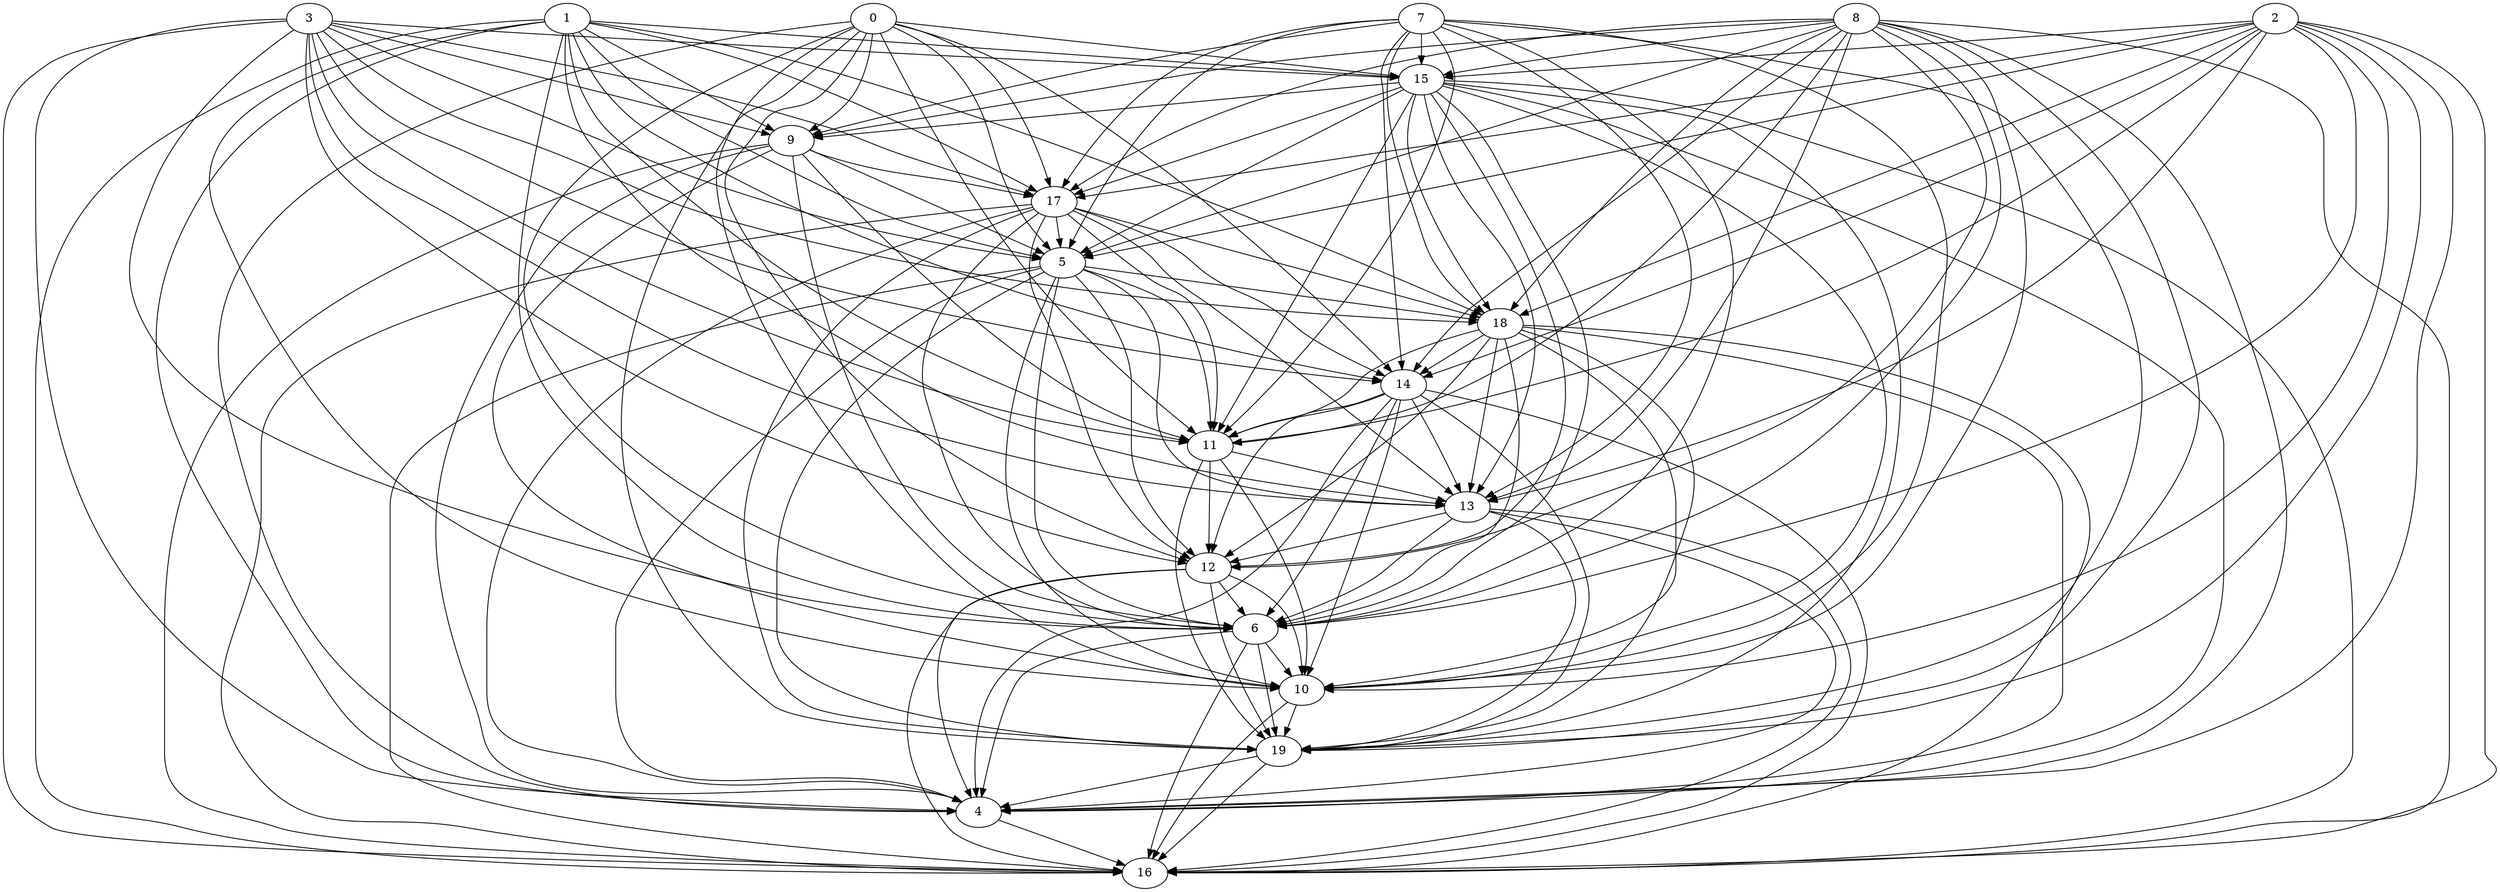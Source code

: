 digraph {
	"11" ["Weight"=153];
	"12" ["Weight"=329];
	"13" ["Weight"=826];
	"14" ["Weight"=168];
	"15" ["Weight"=502];
	"16" ["Weight"=760];
	"17" ["Weight"=344];
	"18" ["Weight"=279];
	"19" ["Weight"=461];
	"0" ["Weight"=828];
	"1" ["Weight"=138];
	"2" ["Weight"=941];
	"3" ["Weight"=928];
	"4" ["Weight"=145];
	"5" ["Weight"=131];
	"6" ["Weight"=585];
	"7" ["Weight"=790];
	"8" ["Weight"=380];
	"9" ["Weight"=872];
	"10" ["Weight"=614];
	"8" -> "9" ["Weight"=256];
	"0" -> "4" ["Weight"=592];
	"0" -> "5" ["Weight"=789];
	"0" -> "6" ["Weight"=511];
	"0" -> "9" ["Weight"=985];
	"19" -> "4" ["Weight"=582];
	"1" -> "10" ["Weight"=982];
	"1" -> "11" ["Weight"=537];
	"12" -> "16" ["Weight"=162];
	"1" -> "13" ["Weight"=230];
	"1" -> "14" ["Weight"=752];
	"5" -> "10" ["Weight"=888];
	"1" -> "15" ["Weight"=734];
	"5" -> "11" ["Weight"=224];
	"1" -> "16" ["Weight"=615];
	"5" -> "12" ["Weight"=677];
	"1" -> "17" ["Weight"=718];
	"5" -> "13" ["Weight"=966];
	"12" -> "10" ["Weight"=108];
	"1" -> "18" ["Weight"=902];
	"9" -> "10" ["Weight"=730];
	"9" -> "11" ["Weight"=534];
	"5" -> "16" ["Weight"=293];
	"9" -> "4" ["Weight"=390];
	"5" -> "18" ["Weight"=538];
	"9" -> "5" ["Weight"=904];
	"5" -> "19" ["Weight"=940];
	"9" -> "6" ["Weight"=662];
	"9" -> "16" ["Weight"=857];
	"12" -> "19" ["Weight"=820];
	"9" -> "17" ["Weight"=963];
	"1" -> "4" ["Weight"=923];
	"1" -> "5" ["Weight"=556];
	"1" -> "6" ["Weight"=745];
	"1" -> "9" ["Weight"=809];
	"11" -> "10" ["Weight"=521];
	"12" -> "4" ["Weight"=283];
	"12" -> "6" ["Weight"=165];
	"2" -> "4" ["Weight"=349];
	"2" -> "5" ["Weight"=478];
	"2" -> "6" ["Weight"=487];
	"0" -> "10" ["Weight"=375];
	"0" -> "11" ["Weight"=403];
	"0" -> "12" ["Weight"=380];
	"15" -> "13" ["Weight"=427];
	"13" -> "4" ["Weight"=949];
	"15" -> "12" ["Weight"=242];
	"0" -> "14" ["Weight"=493];
	"15" -> "11" ["Weight"=967];
	"0" -> "15" ["Weight"=603];
	"13" -> "6" ["Weight"=144];
	"15" -> "10" ["Weight"=289];
	"11" -> "13" ["Weight"=611];
	"0" -> "17" ["Weight"=402];
	"11" -> "12" ["Weight"=635];
	"8" -> "10" ["Weight"=538];
	"0" -> "19" ["Weight"=839];
	"8" -> "11" ["Weight"=771];
	"4" -> "16" ["Weight"=156];
	"8" -> "12" ["Weight"=180];
	"8" -> "13" ["Weight"=150];
	"19" -> "16" ["Weight"=687];
	"8" -> "14" ["Weight"=753];
	"15" -> "19" ["Weight"=472];
	"8" -> "15" ["Weight"=354];
	"15" -> "18" ["Weight"=115];
	"8" -> "16" ["Weight"=949];
	"15" -> "17" ["Weight"=944];
	"8" -> "17" ["Weight"=882];
	"15" -> "16" ["Weight"=695];
	"8" -> "18" ["Weight"=206];
	"11" -> "19" ["Weight"=573];
	"8" -> "19" ["Weight"=381];
	"3" -> "4" ["Weight"=224];
	"3" -> "5" ["Weight"=898];
	"3" -> "6" ["Weight"=239];
	"3" -> "9" ["Weight"=204];
	"14" -> "4" ["Weight"=362];
	"14" -> "6" ["Weight"=437];
	"10" -> "19" ["Weight"=588];
	"15" -> "4" ["Weight"=984];
	"18" -> "11" ["Weight"=603];
	"15" -> "5" ["Weight"=867];
	"18" -> "10" ["Weight"=327];
	"14" -> "13" ["Weight"=128];
	"15" -> "6" ["Weight"=542];
	"3" -> "11" ["Weight"=304];
	"10" -> "16" ["Weight"=191];
	"14" -> "12" ["Weight"=857];
	"3" -> "12" ["Weight"=412];
	"14" -> "11" ["Weight"=355];
	"3" -> "13" ["Weight"=320];
	"14" -> "10" ["Weight"=118];
	"15" -> "9" ["Weight"=257];
	"3" -> "14" ["Weight"=577];
	"7" -> "10" ["Weight"=585];
	"3" -> "15" ["Weight"=662];
	"7" -> "11" ["Weight"=779];
	"3" -> "16" ["Weight"=880];
	"18" -> "19" ["Weight"=874];
	"3" -> "17" ["Weight"=814];
	"7" -> "13" ["Weight"=260];
	"3" -> "18" ["Weight"=494];
	"7" -> "14" ["Weight"=443];
	"7" -> "15" ["Weight"=363];
	"18" -> "16" ["Weight"=277];
	"14" -> "19" ["Weight"=236];
	"7" -> "17" ["Weight"=932];
	"18" -> "14" ["Weight"=254];
	"7" -> "18" ["Weight"=182];
	"18" -> "13" ["Weight"=760];
	"5" -> "4" ["Weight"=168];
	"7" -> "19" ["Weight"=722];
	"14" -> "16" ["Weight"=499];
	"18" -> "12" ["Weight"=673];
	"5" -> "6" ["Weight"=973];
	"6" -> "4" ["Weight"=979];
	"17" -> "4" ["Weight"=446];
	"17" -> "5" ["Weight"=586];
	"13" -> "16" ["Weight"=979];
	"17" -> "6" ["Weight"=359];
	"17" -> "12" ["Weight"=582];
	"2" -> "10" ["Weight"=759];
	"17" -> "11" ["Weight"=145];
	"2" -> "11" ["Weight"=168];
	"2" -> "13" ["Weight"=626];
	"13" -> "12" ["Weight"=299];
	"2" -> "14" ["Weight"=985];
	"6" -> "10" ["Weight"=625];
	"2" -> "15" ["Weight"=505];
	"2" -> "16" ["Weight"=584];
	"2" -> "17" ["Weight"=549];
	"2" -> "18" ["Weight"=785];
	"17" -> "19" ["Weight"=364];
	"2" -> "19" ["Weight"=839];
	"17" -> "18" ["Weight"=132];
	"6" -> "16" ["Weight"=190];
	"17" -> "16" ["Weight"=330];
	"13" -> "19" ["Weight"=751];
	"6" -> "19" ["Weight"=757];
	"7" -> "5" ["Weight"=579];
	"17" -> "14" ["Weight"=857];
	"7" -> "6" ["Weight"=547];
	"17" -> "13" ["Weight"=449];
	"7" -> "9" ["Weight"=372];
	"18" -> "4" ["Weight"=285];
	"18" -> "6" ["Weight"=523];
	"8" -> "4" ["Weight"=176];
	"8" -> "5" ["Weight"=653];
	"8" -> "6" ["Weight"=477];
}
